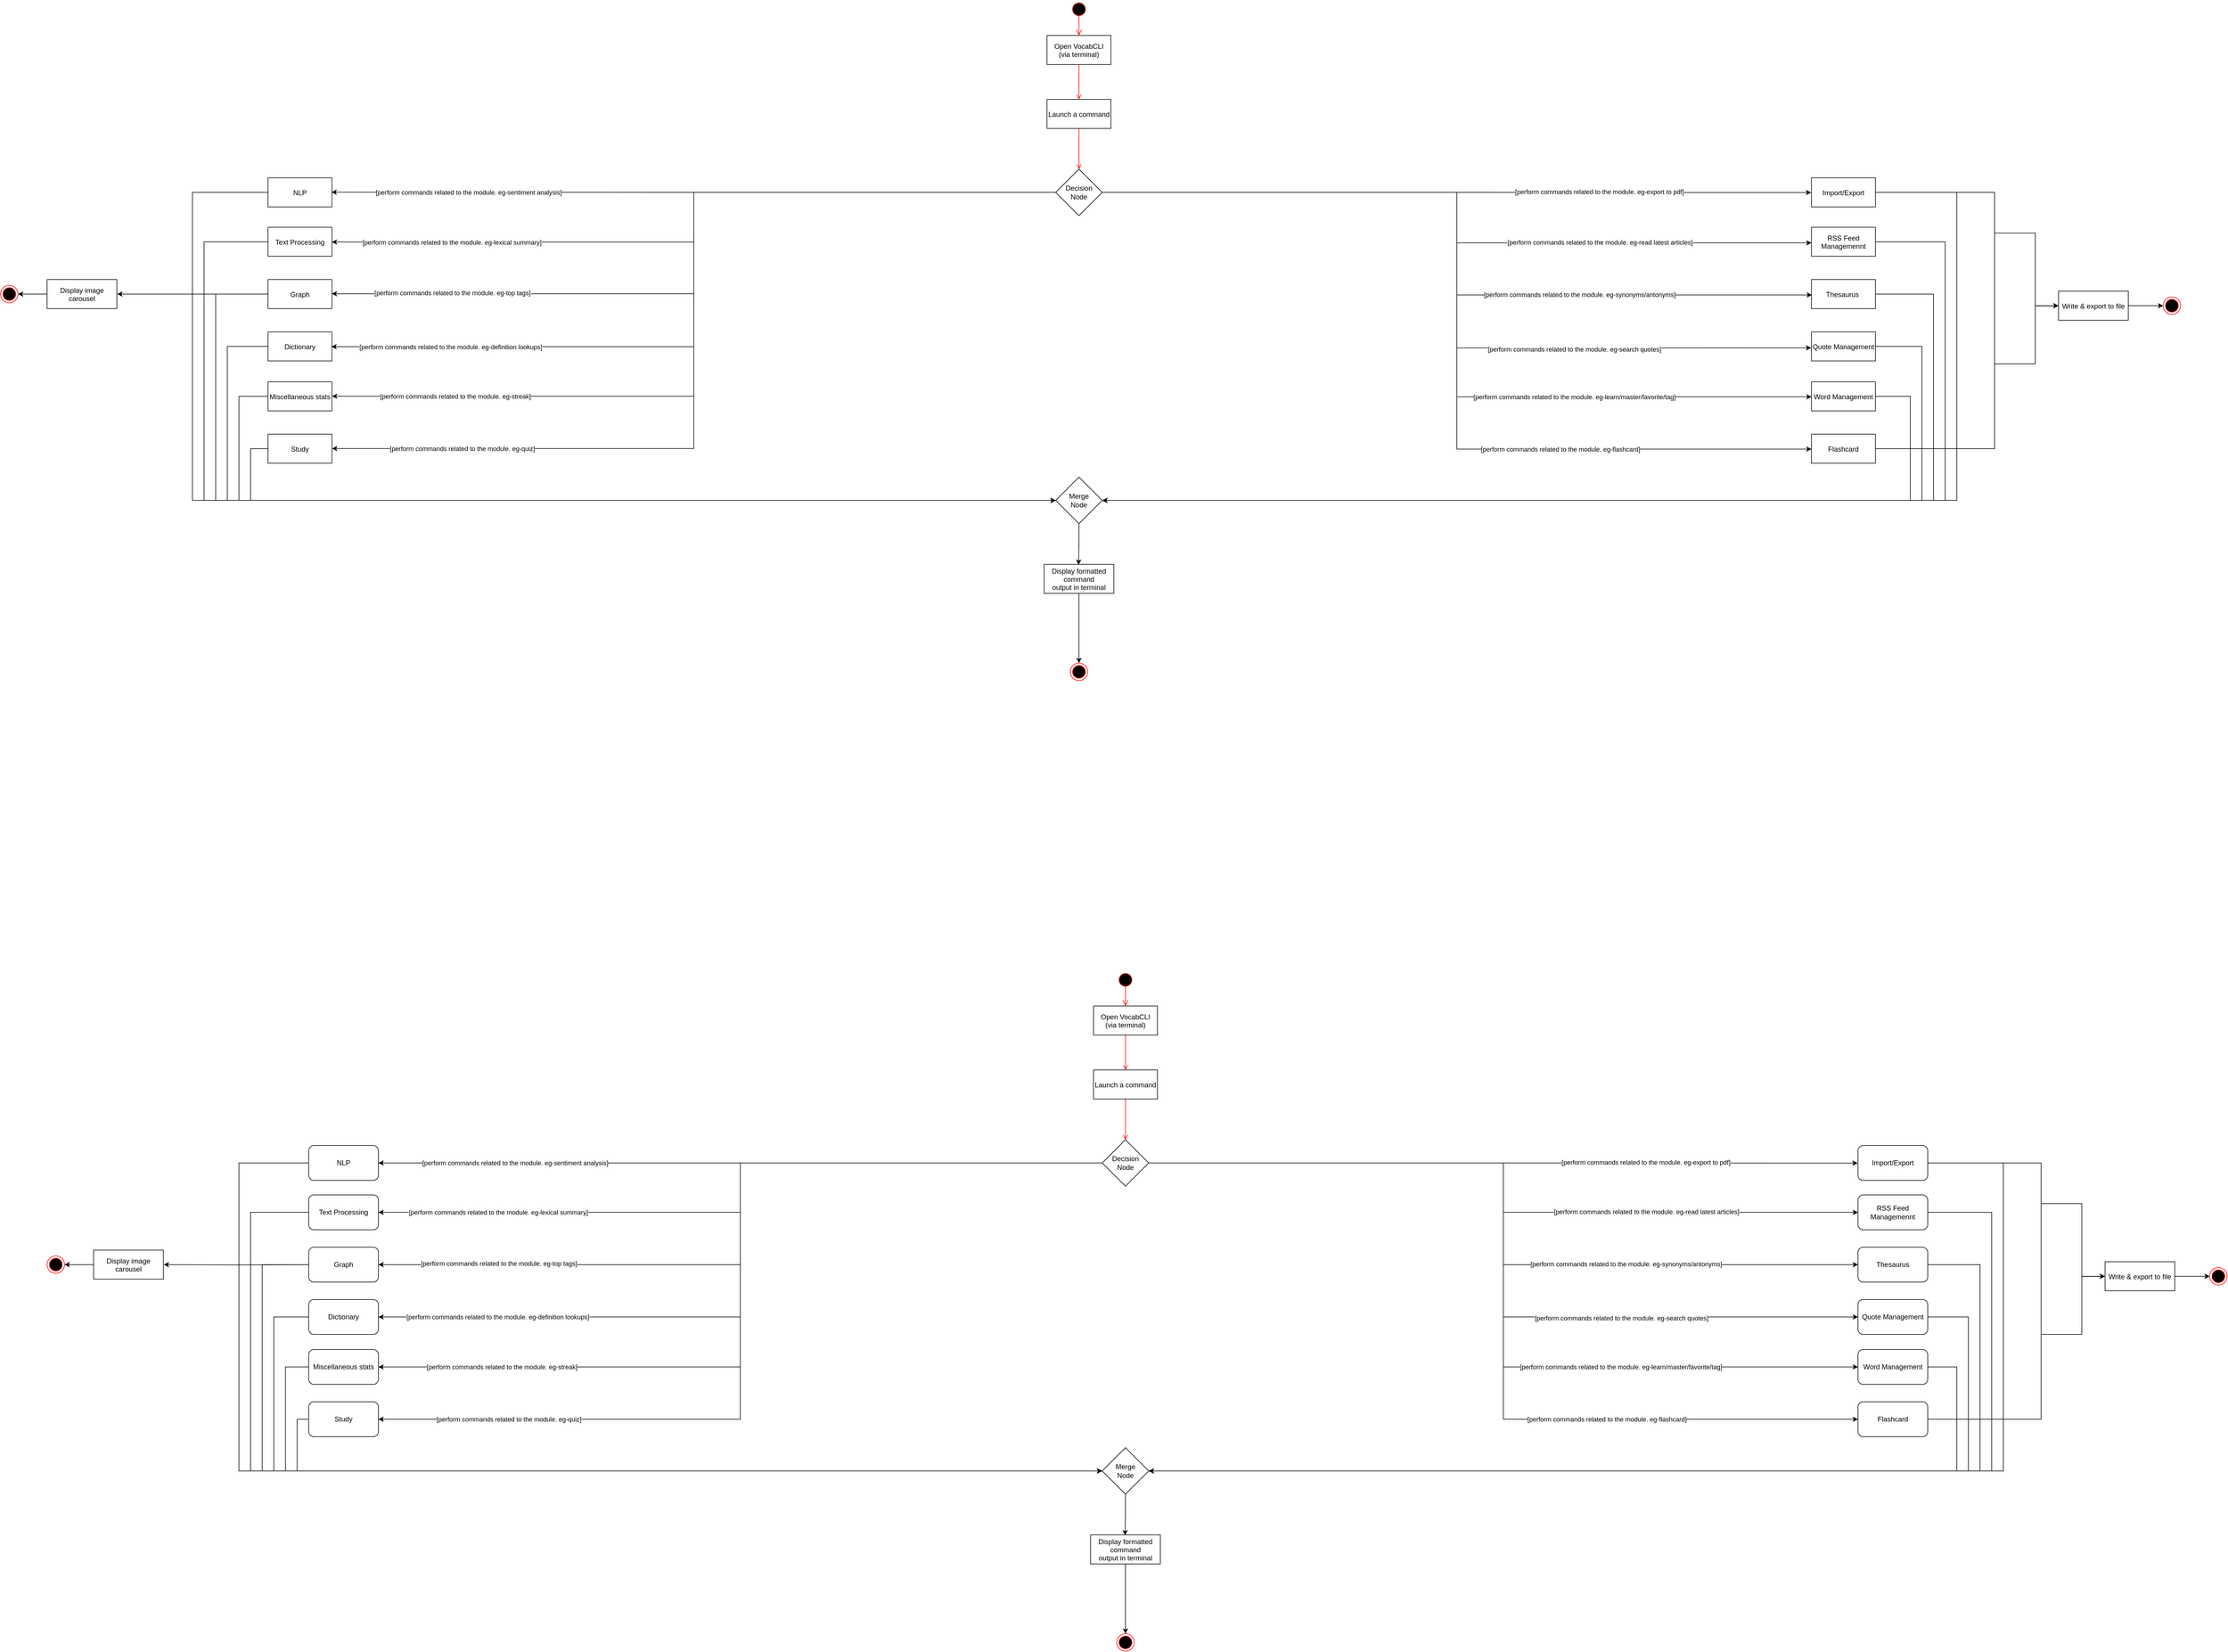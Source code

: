 <mxfile version="20.7.4" type="device"><diagram name="Page-1" id="e7e014a7-5840-1c2e-5031-d8a46d1fe8dd"><mxGraphModel dx="3860" dy="804" grid="1" gridSize="10" guides="1" tooltips="1" connect="1" arrows="1" fold="1" page="1" pageScale="1" pageWidth="1169" pageHeight="826" background="none" math="0" shadow="0"><root><mxCell id="0"/><mxCell id="1" parent="0"/><mxCell id="6" value="" style="edgeStyle=elbowEdgeStyle;elbow=horizontal;verticalAlign=bottom;endArrow=open;endSize=8;strokeColor=#FF0000;endFill=1;rounded=0" parent="1" target="7" edge="1"><mxGeometry x="490" y="160" as="geometry"><mxPoint x="505" y="230" as="targetPoint"/><mxPoint x="505" y="190" as="sourcePoint"/></mxGeometry></mxCell><mxCell id="9" value="" style="endArrow=open;strokeColor=#FF0000;endFill=1;rounded=0" parent="1" source="7" target="8" edge="1"><mxGeometry relative="1" as="geometry"/></mxCell><mxCell id="11" value="" style="endArrow=open;strokeColor=#FF0000;endFill=1;rounded=0;entryX=0.5;entryY=0;entryDx=0;entryDy=0;" parent="1" source="8" target="NMVr2woEJcwZ9VGLBk0J-44" edge="1"><mxGeometry relative="1" as="geometry"><mxPoint x="505" y="460" as="targetPoint"/></mxGeometry></mxCell><mxCell id="7" value="Open VocabCLI&#10;(via terminal)" style="" parent="1" vertex="1"><mxGeometry x="450" y="230" width="110" height="50" as="geometry"/></mxCell><mxCell id="8" value="Launch a command" style="" parent="1" vertex="1"><mxGeometry x="450" y="340" width="110" height="50" as="geometry"/></mxCell><mxCell id="5" value="" style="ellipse;shape=startState;fillColor=#000000;strokeColor=#ff0000;" parent="1" vertex="1"><mxGeometry x="490" y="170" width="30" height="30" as="geometry"/></mxCell><mxCell id="NMVr2woEJcwZ9VGLBk0J-41" value="" style="ellipse;html=1;shape=endState;fillColor=#000000;strokeColor=#ff0000;" parent="1" vertex="1"><mxGeometry x="490" y="1310" width="30" height="30" as="geometry"/></mxCell><mxCell id="NMVr2woEJcwZ9VGLBk0J-45" style="edgeStyle=orthogonalEdgeStyle;rounded=0;orthogonalLoop=1;jettySize=auto;html=1;exitX=1;exitY=0.5;exitDx=0;exitDy=0;entryX=-0.005;entryY=0.506;entryDx=0;entryDy=0;entryPerimeter=0;" parent="1" source="NMVr2woEJcwZ9VGLBk0J-44" target="NMVr2woEJcwZ9VGLBk0J-56" edge="1"><mxGeometry relative="1" as="geometry"><mxPoint x="670" y="500" as="targetPoint"/></mxGeometry></mxCell><mxCell id="NMVr2woEJcwZ9VGLBk0J-89" value="[perform commands related to the module. eg-export to pdf]" style="edgeLabel;html=1;align=center;verticalAlign=middle;resizable=0;points=[];" parent="NMVr2woEJcwZ9VGLBk0J-45" vertex="1" connectable="0"><mxGeometry x="0.402" y="2" relative="1" as="geometry"><mxPoint as="offset"/></mxGeometry></mxCell><mxCell id="NMVr2woEJcwZ9VGLBk0J-46" style="edgeStyle=orthogonalEdgeStyle;rounded=0;orthogonalLoop=1;jettySize=auto;html=1;entryX=0.994;entryY=0.493;entryDx=0;entryDy=0;entryPerimeter=0;" parent="1" source="NMVr2woEJcwZ9VGLBk0J-44" target="NMVr2woEJcwZ9VGLBk0J-47" edge="1"><mxGeometry relative="1" as="geometry"><mxPoint x="310" y="500" as="targetPoint"/></mxGeometry></mxCell><mxCell id="NMVr2woEJcwZ9VGLBk0J-82" value="[perform commands related to the module. eg-sentiment analysis]" style="edgeLabel;html=1;align=center;verticalAlign=middle;resizable=0;points=[];" parent="NMVr2woEJcwZ9VGLBk0J-46" vertex="1" connectable="0"><mxGeometry x="0.74" y="-3" relative="1" as="geometry"><mxPoint x="73" y="3" as="offset"/></mxGeometry></mxCell><mxCell id="NMVr2woEJcwZ9VGLBk0J-61" style="edgeStyle=orthogonalEdgeStyle;rounded=0;orthogonalLoop=1;jettySize=auto;html=1;exitX=0;exitY=0.5;exitDx=0;exitDy=0;entryX=0.998;entryY=0.51;entryDx=0;entryDy=0;entryPerimeter=0;exitPerimeter=0;" parent="1" source="NMVr2woEJcwZ9VGLBk0J-44" target="NMVr2woEJcwZ9VGLBk0J-54" edge="1"><mxGeometry relative="1" as="geometry"/></mxCell><mxCell id="NMVr2woEJcwZ9VGLBk0J-84" value="[perform commands related to the module. eg-lexical summary]" style="edgeLabel;html=1;align=center;verticalAlign=middle;resizable=0;points=[];" parent="NMVr2woEJcwZ9VGLBk0J-61" vertex="1" connectable="0"><mxGeometry x="0.69" relative="1" as="geometry"><mxPoint as="offset"/></mxGeometry></mxCell><mxCell id="NMVr2woEJcwZ9VGLBk0J-62" style="edgeStyle=orthogonalEdgeStyle;rounded=0;orthogonalLoop=1;jettySize=auto;html=1;exitX=0;exitY=0.5;exitDx=0;exitDy=0;entryX=0.998;entryY=0.489;entryDx=0;entryDy=0;entryPerimeter=0;" parent="1" source="NMVr2woEJcwZ9VGLBk0J-44" target="NMVr2woEJcwZ9VGLBk0J-48" edge="1"><mxGeometry relative="1" as="geometry"/></mxCell><mxCell id="NMVr2woEJcwZ9VGLBk0J-85" value="[perform commands related to the module. eg-top tags]" style="edgeLabel;html=1;align=center;verticalAlign=middle;resizable=0;points=[];" parent="NMVr2woEJcwZ9VGLBk0J-62" vertex="1" connectable="0"><mxGeometry x="0.709" y="-2" relative="1" as="geometry"><mxPoint as="offset"/></mxGeometry></mxCell><mxCell id="NMVr2woEJcwZ9VGLBk0J-63" style="edgeStyle=orthogonalEdgeStyle;rounded=0;orthogonalLoop=1;jettySize=auto;html=1;exitX=0;exitY=0.5;exitDx=0;exitDy=0;entryX=1.001;entryY=0.496;entryDx=0;entryDy=0;entryPerimeter=0;" parent="1" source="NMVr2woEJcwZ9VGLBk0J-44" target="NMVr2woEJcwZ9VGLBk0J-55" edge="1"><mxGeometry relative="1" as="geometry"/></mxCell><mxCell id="NMVr2woEJcwZ9VGLBk0J-88" value="[perform commands related to the module. eg-streak]" style="edgeLabel;html=1;align=center;verticalAlign=middle;resizable=0;points=[];" parent="NMVr2woEJcwZ9VGLBk0J-63" vertex="1" connectable="0"><mxGeometry x="0.735" relative="1" as="geometry"><mxPoint as="offset"/></mxGeometry></mxCell><mxCell id="NMVr2woEJcwZ9VGLBk0J-64" style="edgeStyle=orthogonalEdgeStyle;rounded=0;orthogonalLoop=1;jettySize=auto;html=1;exitX=0;exitY=0.5;exitDx=0;exitDy=0;entryX=0.992;entryY=0.51;entryDx=0;entryDy=0;entryPerimeter=0;" parent="1" source="NMVr2woEJcwZ9VGLBk0J-44" target="NMVr2woEJcwZ9VGLBk0J-49" edge="1"><mxGeometry relative="1" as="geometry"/></mxCell><mxCell id="NMVr2woEJcwZ9VGLBk0J-87" value="[perform commands related to the module. eg-definition lookups]" style="edgeLabel;html=1;align=center;verticalAlign=middle;resizable=0;points=[];" parent="NMVr2woEJcwZ9VGLBk0J-64" vertex="1" connectable="0"><mxGeometry x="0.729" relative="1" as="geometry"><mxPoint as="offset"/></mxGeometry></mxCell><mxCell id="NMVr2woEJcwZ9VGLBk0J-65" style="edgeStyle=orthogonalEdgeStyle;rounded=0;orthogonalLoop=1;jettySize=auto;html=1;exitX=1;exitY=0.5;exitDx=0;exitDy=0;entryX=0.001;entryY=0.537;entryDx=0;entryDy=0;entryPerimeter=0;" parent="1" source="NMVr2woEJcwZ9VGLBk0J-44" target="NMVr2woEJcwZ9VGLBk0J-53" edge="1"><mxGeometry relative="1" as="geometry"/></mxCell><mxCell id="NMVr2woEJcwZ9VGLBk0J-90" value="[perform commands related to the module. eg-read latest articles]" style="edgeLabel;html=1;align=center;verticalAlign=middle;resizable=0;points=[];" parent="NMVr2woEJcwZ9VGLBk0J-65" vertex="1" connectable="0"><mxGeometry x="0.378" y="1" relative="1" as="geometry"><mxPoint x="42" as="offset"/></mxGeometry></mxCell><mxCell id="NMVr2woEJcwZ9VGLBk0J-66" style="edgeStyle=orthogonalEdgeStyle;rounded=0;orthogonalLoop=1;jettySize=auto;html=1;exitX=1;exitY=0.5;exitDx=0;exitDy=0;entryX=0.007;entryY=0.53;entryDx=0;entryDy=0;entryPerimeter=0;" parent="1" source="NMVr2woEJcwZ9VGLBk0J-44" target="NMVr2woEJcwZ9VGLBk0J-51" edge="1"><mxGeometry relative="1" as="geometry"/></mxCell><mxCell id="NMVr2woEJcwZ9VGLBk0J-91" value="[perform commands related to the module. eg-synonyms/antonyms]" style="edgeLabel;html=1;align=center;verticalAlign=middle;resizable=0;points=[];" parent="NMVr2woEJcwZ9VGLBk0J-66" vertex="1" connectable="0"><mxGeometry x="0.427" y="1" relative="1" as="geometry"><mxPoint as="offset"/></mxGeometry></mxCell><mxCell id="NMVr2woEJcwZ9VGLBk0J-44" value="Decision&lt;br&gt;Node" style="rhombus;whiteSpace=wrap;html=1;" parent="1" vertex="1"><mxGeometry x="465" y="460" width="80" height="80" as="geometry"/></mxCell><mxCell id="NMVr2woEJcwZ9VGLBk0J-71" style="edgeStyle=orthogonalEdgeStyle;rounded=0;orthogonalLoop=1;jettySize=auto;html=1;entryX=0;entryY=0.5;entryDx=0;entryDy=0;" parent="1" source="NMVr2woEJcwZ9VGLBk0J-47" target="NMVr2woEJcwZ9VGLBk0J-69" edge="1"><mxGeometry relative="1" as="geometry"><mxPoint x="-435.0" y="1130" as="targetPoint"/><Array as="points"><mxPoint x="-1020" y="500"/><mxPoint x="-1020" y="1030"/></Array></mxGeometry></mxCell><mxCell id="NMVr2woEJcwZ9VGLBk0J-47" value="NLP" style="" parent="1" vertex="1"><mxGeometry x="-890" y="475" width="110" height="50" as="geometry"/></mxCell><mxCell id="NMVr2woEJcwZ9VGLBk0J-73" style="edgeStyle=orthogonalEdgeStyle;rounded=0;orthogonalLoop=1;jettySize=auto;html=1;entryX=0;entryY=0.5;entryDx=0;entryDy=0;" parent="1" source="NMVr2woEJcwZ9VGLBk0J-48" target="NMVr2woEJcwZ9VGLBk0J-69" edge="1"><mxGeometry relative="1" as="geometry"><mxPoint x="-435.0" y="1130" as="targetPoint"/><Array as="points"><mxPoint x="-980" y="675"/><mxPoint x="-980" y="1030"/></Array></mxGeometry></mxCell><mxCell id="NMVr2woEJcwZ9VGLBk0J-107" style="edgeStyle=orthogonalEdgeStyle;rounded=0;orthogonalLoop=1;jettySize=auto;html=1;entryX=1.006;entryY=0.5;entryDx=0;entryDy=0;entryPerimeter=0;" parent="1" source="NMVr2woEJcwZ9VGLBk0J-48" target="NMVr2woEJcwZ9VGLBk0J-102" edge="1"><mxGeometry relative="1" as="geometry"/></mxCell><mxCell id="NMVr2woEJcwZ9VGLBk0J-48" value="Graph" style="" parent="1" vertex="1"><mxGeometry x="-890" y="650" width="110" height="50" as="geometry"/></mxCell><mxCell id="NMVr2woEJcwZ9VGLBk0J-74" style="edgeStyle=orthogonalEdgeStyle;rounded=0;orthogonalLoop=1;jettySize=auto;html=1;entryX=0;entryY=0.5;entryDx=0;entryDy=0;" parent="1" source="NMVr2woEJcwZ9VGLBk0J-49" target="NMVr2woEJcwZ9VGLBk0J-69" edge="1"><mxGeometry relative="1" as="geometry"><mxPoint x="-150" y="1160" as="targetPoint"/><Array as="points"><mxPoint x="-960" y="765"/><mxPoint x="-960" y="1030"/></Array></mxGeometry></mxCell><mxCell id="NMVr2woEJcwZ9VGLBk0J-49" value="Dictionary" style="" parent="1" vertex="1"><mxGeometry x="-890" y="740" width="110" height="50" as="geometry"/></mxCell><mxCell id="NMVr2woEJcwZ9VGLBk0J-80" style="edgeStyle=orthogonalEdgeStyle;rounded=0;orthogonalLoop=1;jettySize=auto;html=1;entryX=1;entryY=0.5;entryDx=0;entryDy=0;" parent="1" source="NMVr2woEJcwZ9VGLBk0J-50" target="NMVr2woEJcwZ9VGLBk0J-69" edge="1"><mxGeometry relative="1" as="geometry"><mxPoint x="1400" y="1120" as="targetPoint"/><Array as="points"><mxPoint x="1935" y="851"/><mxPoint x="1935" y="1030"/></Array></mxGeometry></mxCell><mxCell id="NMVr2woEJcwZ9VGLBk0J-50" value="Word Management" style="" parent="1" vertex="1"><mxGeometry x="1765" y="826" width="110" height="50" as="geometry"/></mxCell><mxCell id="NMVr2woEJcwZ9VGLBk0J-78" style="edgeStyle=orthogonalEdgeStyle;rounded=0;orthogonalLoop=1;jettySize=auto;html=1;entryX=1;entryY=0.5;entryDx=0;entryDy=0;" parent="1" source="NMVr2woEJcwZ9VGLBk0J-51" target="NMVr2woEJcwZ9VGLBk0J-69" edge="1"><mxGeometry relative="1" as="geometry"><mxPoint x="1380" y="1130" as="targetPoint"/><Array as="points"><mxPoint x="1975" y="675"/><mxPoint x="1975" y="1030"/></Array></mxGeometry></mxCell><mxCell id="NMVr2woEJcwZ9VGLBk0J-51" value="Thesaurus " style="" parent="1" vertex="1"><mxGeometry x="1765" y="650" width="110" height="50" as="geometry"/></mxCell><mxCell id="NMVr2woEJcwZ9VGLBk0J-79" style="edgeStyle=orthogonalEdgeStyle;rounded=0;orthogonalLoop=1;jettySize=auto;html=1;entryX=1;entryY=0.5;entryDx=0;entryDy=0;" parent="1" source="NMVr2woEJcwZ9VGLBk0J-52" target="NMVr2woEJcwZ9VGLBk0J-69" edge="1"><mxGeometry relative="1" as="geometry"><mxPoint x="1380" y="1130" as="targetPoint"/><Array as="points"><mxPoint x="1955" y="765"/><mxPoint x="1955" y="1030"/></Array></mxGeometry></mxCell><mxCell id="NMVr2woEJcwZ9VGLBk0J-52" value="Quote Management" style="" parent="1" vertex="1"><mxGeometry x="1765" y="740" width="110" height="50" as="geometry"/></mxCell><mxCell id="NMVr2woEJcwZ9VGLBk0J-77" style="edgeStyle=orthogonalEdgeStyle;rounded=0;orthogonalLoop=1;jettySize=auto;html=1;entryX=1;entryY=0.5;entryDx=0;entryDy=0;" parent="1" source="NMVr2woEJcwZ9VGLBk0J-53" target="NMVr2woEJcwZ9VGLBk0J-69" edge="1"><mxGeometry relative="1" as="geometry"><mxPoint x="1380" y="1130" as="targetPoint"/><Array as="points"><mxPoint x="1995" y="585"/><mxPoint x="1995" y="1030"/></Array></mxGeometry></mxCell><mxCell id="NMVr2woEJcwZ9VGLBk0J-53" value="RSS Feed &#10;Managemennt" style="" parent="1" vertex="1"><mxGeometry x="1765" y="560" width="110" height="50" as="geometry"/></mxCell><mxCell id="NMVr2woEJcwZ9VGLBk0J-72" style="edgeStyle=orthogonalEdgeStyle;rounded=0;orthogonalLoop=1;jettySize=auto;html=1;entryX=0;entryY=0.5;entryDx=0;entryDy=0;" parent="1" source="NMVr2woEJcwZ9VGLBk0J-54" target="NMVr2woEJcwZ9VGLBk0J-69" edge="1"><mxGeometry relative="1" as="geometry"><mxPoint x="251.6" y="1110" as="targetPoint"/><Array as="points"><mxPoint x="-1000" y="585"/><mxPoint x="-1000" y="1030"/></Array></mxGeometry></mxCell><mxCell id="NMVr2woEJcwZ9VGLBk0J-54" value="Text Processing" style="" parent="1" vertex="1"><mxGeometry x="-890" y="560" width="110" height="50" as="geometry"/></mxCell><mxCell id="NMVr2woEJcwZ9VGLBk0J-75" style="edgeStyle=orthogonalEdgeStyle;rounded=0;orthogonalLoop=1;jettySize=auto;html=1;entryX=0;entryY=0.5;entryDx=0;entryDy=0;" parent="1" source="NMVr2woEJcwZ9VGLBk0J-55" target="NMVr2woEJcwZ9VGLBk0J-69" edge="1"><mxGeometry relative="1" as="geometry"><mxPoint x="-435.0" y="1130" as="targetPoint"/><Array as="points"><mxPoint x="-940" y="851"/><mxPoint x="-940" y="1030"/></Array></mxGeometry></mxCell><mxCell id="NMVr2woEJcwZ9VGLBk0J-55" value="Miscellaneous stats" style="" parent="1" vertex="1"><mxGeometry x="-890" y="826" width="110" height="50" as="geometry"/></mxCell><mxCell id="NMVr2woEJcwZ9VGLBk0J-76" style="edgeStyle=orthogonalEdgeStyle;rounded=0;orthogonalLoop=1;jettySize=auto;html=1;entryX=1;entryY=0.5;entryDx=0;entryDy=0;" parent="1" source="NMVr2woEJcwZ9VGLBk0J-56" target="NMVr2woEJcwZ9VGLBk0J-69" edge="1"><mxGeometry relative="1" as="geometry"><mxPoint x="530" y="1140" as="targetPoint"/><Array as="points"><mxPoint x="2015" y="500"/><mxPoint x="2015" y="1030"/></Array></mxGeometry></mxCell><mxCell id="NMVr2woEJcwZ9VGLBk0J-111" style="edgeStyle=orthogonalEdgeStyle;rounded=0;orthogonalLoop=1;jettySize=auto;html=1;entryX=-0.001;entryY=0.504;entryDx=0;entryDy=0;entryPerimeter=0;" parent="1" source="NMVr2woEJcwZ9VGLBk0J-56" target="NMVr2woEJcwZ9VGLBk0J-101" edge="1"><mxGeometry relative="1" as="geometry"><mxPoint x="2140" y="800" as="targetPoint"/><Array as="points"><mxPoint x="2080" y="500"/><mxPoint x="2080" y="795"/><mxPoint x="2150" y="795"/><mxPoint x="2150" y="695"/></Array></mxGeometry></mxCell><mxCell id="NMVr2woEJcwZ9VGLBk0J-56" value="Import/Export" style="" parent="1" vertex="1"><mxGeometry x="1765" y="475" width="110" height="50" as="geometry"/></mxCell><mxCell id="NMVr2woEJcwZ9VGLBk0J-67" style="edgeStyle=orthogonalEdgeStyle;rounded=0;orthogonalLoop=1;jettySize=auto;html=1;exitX=1;exitY=0.5;exitDx=0;exitDy=0;entryX=-0.005;entryY=0.551;entryDx=0;entryDy=0;entryPerimeter=0;" parent="1" source="NMVr2woEJcwZ9VGLBk0J-44" target="NMVr2woEJcwZ9VGLBk0J-52" edge="1"><mxGeometry relative="1" as="geometry"><mxPoint x="555.0" y="510" as="sourcePoint"/><mxPoint x="920.77" y="686.5" as="targetPoint"/></mxGeometry></mxCell><mxCell id="NMVr2woEJcwZ9VGLBk0J-92" value="[perform commands related to the module. eg-search quotes]" style="edgeLabel;html=1;align=center;verticalAlign=middle;resizable=0;points=[];" parent="NMVr2woEJcwZ9VGLBk0J-67" vertex="1" connectable="0"><mxGeometry x="0.451" y="-2" relative="1" as="geometry"><mxPoint as="offset"/></mxGeometry></mxCell><mxCell id="NMVr2woEJcwZ9VGLBk0J-68" style="edgeStyle=orthogonalEdgeStyle;rounded=0;orthogonalLoop=1;jettySize=auto;html=1;exitX=1;exitY=0.5;exitDx=0;exitDy=0;entryX=0.001;entryY=0.514;entryDx=0;entryDy=0;entryPerimeter=0;" parent="1" source="NMVr2woEJcwZ9VGLBk0J-44" target="NMVr2woEJcwZ9VGLBk0J-50" edge="1"><mxGeometry relative="1" as="geometry"><mxPoint x="565.0" y="520" as="sourcePoint"/><mxPoint x="930.77" y="696.5" as="targetPoint"/></mxGeometry></mxCell><mxCell id="NMVr2woEJcwZ9VGLBk0J-93" value="[perform commands related to the module. eg-learn/master/favorite/tag]" style="edgeLabel;html=1;align=center;verticalAlign=middle;resizable=0;points=[];" parent="NMVr2woEJcwZ9VGLBk0J-68" vertex="1" connectable="0"><mxGeometry x="0.48" relative="1" as="geometry"><mxPoint as="offset"/></mxGeometry></mxCell><mxCell id="NMVr2woEJcwZ9VGLBk0J-100" style="edgeStyle=orthogonalEdgeStyle;rounded=0;orthogonalLoop=1;jettySize=auto;html=1;exitX=0.5;exitY=1;exitDx=0;exitDy=0;entryX=0.494;entryY=0.016;entryDx=0;entryDy=0;entryPerimeter=0;" parent="1" source="NMVr2woEJcwZ9VGLBk0J-69" target="NMVr2woEJcwZ9VGLBk0J-95" edge="1"><mxGeometry relative="1" as="geometry"/></mxCell><mxCell id="NMVr2woEJcwZ9VGLBk0J-69" value="Merge&lt;br&gt;Node" style="rhombus;whiteSpace=wrap;html=1;" parent="1" vertex="1"><mxGeometry x="465" y="990" width="80" height="80" as="geometry"/></mxCell><mxCell id="NMVr2woEJcwZ9VGLBk0J-114" style="edgeStyle=orthogonalEdgeStyle;rounded=0;orthogonalLoop=1;jettySize=auto;html=1;entryX=0.5;entryY=0;entryDx=0;entryDy=0;" parent="1" source="NMVr2woEJcwZ9VGLBk0J-95" target="NMVr2woEJcwZ9VGLBk0J-41" edge="1"><mxGeometry relative="1" as="geometry"/></mxCell><mxCell id="NMVr2woEJcwZ9VGLBk0J-95" value="Display formatted &#10;command &#10;output in terminal" style="" parent="1" vertex="1"><mxGeometry x="445" y="1140" width="120" height="50" as="geometry"/></mxCell><mxCell id="NMVr2woEJcwZ9VGLBk0J-96" style="edgeStyle=orthogonalEdgeStyle;rounded=0;orthogonalLoop=1;jettySize=auto;html=1;exitX=0;exitY=0.5;exitDx=0;exitDy=0;entryX=1.001;entryY=0.496;entryDx=0;entryDy=0;entryPerimeter=0;" parent="1" source="NMVr2woEJcwZ9VGLBk0J-44" target="NMVr2woEJcwZ9VGLBk0J-98" edge="1"><mxGeometry relative="1" as="geometry"><mxPoint x="465" y="590" as="sourcePoint"/></mxGeometry></mxCell><mxCell id="NMVr2woEJcwZ9VGLBk0J-97" value="[perform commands related to the module. eg-quiz]" style="edgeLabel;html=1;align=center;verticalAlign=middle;resizable=0;points=[];" parent="NMVr2woEJcwZ9VGLBk0J-96" vertex="1" connectable="0"><mxGeometry x="0.735" relative="1" as="geometry"><mxPoint as="offset"/></mxGeometry></mxCell><mxCell id="NMVr2woEJcwZ9VGLBk0J-99" style="edgeStyle=orthogonalEdgeStyle;rounded=0;orthogonalLoop=1;jettySize=auto;html=1;entryX=0;entryY=0.5;entryDx=0;entryDy=0;" parent="1" source="NMVr2woEJcwZ9VGLBk0J-98" target="NMVr2woEJcwZ9VGLBk0J-69" edge="1"><mxGeometry relative="1" as="geometry"><Array as="points"><mxPoint x="-920" y="941"/><mxPoint x="-920" y="1030"/></Array></mxGeometry></mxCell><mxCell id="NMVr2woEJcwZ9VGLBk0J-98" value="Study" style="" parent="1" vertex="1"><mxGeometry x="-890" y="916" width="110" height="50" as="geometry"/></mxCell><mxCell id="NMVr2woEJcwZ9VGLBk0J-113" style="edgeStyle=orthogonalEdgeStyle;rounded=0;orthogonalLoop=1;jettySize=auto;html=1;entryX=0;entryY=0.5;entryDx=0;entryDy=0;" parent="1" source="NMVr2woEJcwZ9VGLBk0J-101" target="NMVr2woEJcwZ9VGLBk0J-112" edge="1"><mxGeometry relative="1" as="geometry"/></mxCell><mxCell id="NMVr2woEJcwZ9VGLBk0J-101" value="Write &amp; export to file" style="" parent="1" vertex="1"><mxGeometry x="2190" y="670" width="120" height="50" as="geometry"/></mxCell><mxCell id="NMVr2woEJcwZ9VGLBk0J-109" style="edgeStyle=orthogonalEdgeStyle;rounded=0;orthogonalLoop=1;jettySize=auto;html=1;entryX=1;entryY=0.5;entryDx=0;entryDy=0;" parent="1" source="NMVr2woEJcwZ9VGLBk0J-102" target="NMVr2woEJcwZ9VGLBk0J-108" edge="1"><mxGeometry relative="1" as="geometry"/></mxCell><mxCell id="NMVr2woEJcwZ9VGLBk0J-102" value="Display image &#10;carousel" style="" parent="1" vertex="1"><mxGeometry x="-1270" y="650" width="120" height="50" as="geometry"/></mxCell><mxCell id="NMVr2woEJcwZ9VGLBk0J-110" style="edgeStyle=orthogonalEdgeStyle;rounded=0;orthogonalLoop=1;jettySize=auto;html=1;" parent="1" source="NMVr2woEJcwZ9VGLBk0J-103" edge="1"><mxGeometry relative="1" as="geometry"><mxPoint x="2190" y="695" as="targetPoint"/><Array as="points"><mxPoint x="2080" y="941"/><mxPoint x="2080" y="570"/><mxPoint x="2150" y="570"/><mxPoint x="2150" y="695"/></Array></mxGeometry></mxCell><mxCell id="NMVr2woEJcwZ9VGLBk0J-103" value="Flashcard" style="" parent="1" vertex="1"><mxGeometry x="1765" y="916" width="110" height="50" as="geometry"/></mxCell><mxCell id="NMVr2woEJcwZ9VGLBk0J-104" style="edgeStyle=orthogonalEdgeStyle;rounded=0;orthogonalLoop=1;jettySize=auto;html=1;exitX=1;exitY=0.5;exitDx=0;exitDy=0;entryX=0.001;entryY=0.514;entryDx=0;entryDy=0;entryPerimeter=0;" parent="1" source="NMVr2woEJcwZ9VGLBk0J-44" target="NMVr2woEJcwZ9VGLBk0J-103" edge="1"><mxGeometry relative="1" as="geometry"><mxPoint x="545.0" y="590.0" as="sourcePoint"/><mxPoint x="930.77" y="786.5" as="targetPoint"/></mxGeometry></mxCell><mxCell id="NMVr2woEJcwZ9VGLBk0J-105" value="[perform commands related to the module. eg-flashcard]" style="edgeLabel;html=1;align=center;verticalAlign=middle;resizable=0;points=[];" parent="NMVr2woEJcwZ9VGLBk0J-104" vertex="1" connectable="0"><mxGeometry x="0.48" relative="1" as="geometry"><mxPoint as="offset"/></mxGeometry></mxCell><mxCell id="NMVr2woEJcwZ9VGLBk0J-108" value="" style="ellipse;html=1;shape=endState;fillColor=#000000;strokeColor=#ff0000;" parent="1" vertex="1"><mxGeometry x="-1350" y="660" width="30" height="30" as="geometry"/></mxCell><mxCell id="NMVr2woEJcwZ9VGLBk0J-112" value="" style="ellipse;html=1;shape=endState;fillColor=#000000;strokeColor=#ff0000;" parent="1" vertex="1"><mxGeometry x="2370" y="680" width="30" height="30" as="geometry"/></mxCell><mxCell id="5m7Aw1dMjYK8tkYz4tHs-11" value="" style="edgeStyle=elbowEdgeStyle;elbow=horizontal;verticalAlign=bottom;endArrow=open;endSize=8;strokeColor=#FF0000;endFill=1;rounded=0" edge="1" parent="1" target="5m7Aw1dMjYK8tkYz4tHs-14"><mxGeometry x="570" y="1830" as="geometry"><mxPoint x="585" y="1900" as="targetPoint"/><mxPoint x="585" y="1860" as="sourcePoint"/></mxGeometry></mxCell><mxCell id="5m7Aw1dMjYK8tkYz4tHs-12" value="" style="endArrow=open;strokeColor=#FF0000;endFill=1;rounded=0" edge="1" parent="1" source="5m7Aw1dMjYK8tkYz4tHs-14" target="5m7Aw1dMjYK8tkYz4tHs-15"><mxGeometry relative="1" as="geometry"/></mxCell><mxCell id="5m7Aw1dMjYK8tkYz4tHs-13" value="" style="endArrow=open;strokeColor=#FF0000;endFill=1;rounded=0;entryX=0.5;entryY=0;entryDx=0;entryDy=0;" edge="1" parent="1" source="5m7Aw1dMjYK8tkYz4tHs-15" target="5m7Aw1dMjYK8tkYz4tHs-34"><mxGeometry relative="1" as="geometry"><mxPoint x="585" y="2130" as="targetPoint"/></mxGeometry></mxCell><mxCell id="5m7Aw1dMjYK8tkYz4tHs-14" value="Open VocabCLI&#10;(via terminal)" style="" vertex="1" parent="1"><mxGeometry x="530" y="1900" width="110" height="50" as="geometry"/></mxCell><mxCell id="5m7Aw1dMjYK8tkYz4tHs-15" value="Launch a command" style="" vertex="1" parent="1"><mxGeometry x="530" y="2010" width="110" height="50" as="geometry"/></mxCell><mxCell id="5m7Aw1dMjYK8tkYz4tHs-16" value="" style="ellipse;shape=startState;fillColor=#000000;strokeColor=#ff0000;" vertex="1" parent="1"><mxGeometry x="570" y="1840" width="30" height="30" as="geometry"/></mxCell><mxCell id="5m7Aw1dMjYK8tkYz4tHs-17" value="" style="ellipse;html=1;shape=endState;fillColor=#000000;strokeColor=#ff0000;" vertex="1" parent="1"><mxGeometry x="570" y="2980" width="30" height="30" as="geometry"/></mxCell><mxCell id="5m7Aw1dMjYK8tkYz4tHs-18" style="edgeStyle=orthogonalEdgeStyle;rounded=0;orthogonalLoop=1;jettySize=auto;html=1;exitX=1;exitY=0.5;exitDx=0;exitDy=0;entryX=-0.005;entryY=0.506;entryDx=0;entryDy=0;entryPerimeter=0;" edge="1" parent="1" source="5m7Aw1dMjYK8tkYz4tHs-34"><mxGeometry relative="1" as="geometry"><mxPoint x="1844.45" y="2170.3" as="targetPoint"/></mxGeometry></mxCell><mxCell id="5m7Aw1dMjYK8tkYz4tHs-19" value="[perform commands related to the module. eg-export to pdf]" style="edgeLabel;html=1;align=center;verticalAlign=middle;resizable=0;points=[];" vertex="1" connectable="0" parent="5m7Aw1dMjYK8tkYz4tHs-18"><mxGeometry x="0.402" y="2" relative="1" as="geometry"><mxPoint as="offset"/></mxGeometry></mxCell><mxCell id="5m7Aw1dMjYK8tkYz4tHs-20" style="edgeStyle=orthogonalEdgeStyle;rounded=0;orthogonalLoop=1;jettySize=auto;html=1;entryX=1;entryY=0.5;entryDx=0;entryDy=0;" edge="1" parent="1" source="5m7Aw1dMjYK8tkYz4tHs-34" target="5m7Aw1dMjYK8tkYz4tHs-85"><mxGeometry relative="1" as="geometry"><mxPoint x="-700.66" y="2169.65" as="targetPoint"/></mxGeometry></mxCell><mxCell id="5m7Aw1dMjYK8tkYz4tHs-21" value="[perform commands related to the module. eg-sentiment analysis]" style="edgeLabel;html=1;align=center;verticalAlign=middle;resizable=0;points=[];" vertex="1" connectable="0" parent="5m7Aw1dMjYK8tkYz4tHs-20"><mxGeometry x="0.74" y="-3" relative="1" as="geometry"><mxPoint x="73" y="3" as="offset"/></mxGeometry></mxCell><mxCell id="5m7Aw1dMjYK8tkYz4tHs-22" style="edgeStyle=orthogonalEdgeStyle;rounded=0;orthogonalLoop=1;jettySize=auto;html=1;exitX=0;exitY=0.5;exitDx=0;exitDy=0;entryX=1;entryY=0.5;entryDx=0;entryDy=0;exitPerimeter=0;" edge="1" parent="1" source="5m7Aw1dMjYK8tkYz4tHs-34" target="5m7Aw1dMjYK8tkYz4tHs-86"><mxGeometry relative="1" as="geometry"/></mxCell><mxCell id="5m7Aw1dMjYK8tkYz4tHs-23" value="[perform commands related to the module. eg-lexical summary]" style="edgeLabel;html=1;align=center;verticalAlign=middle;resizable=0;points=[];" vertex="1" connectable="0" parent="5m7Aw1dMjYK8tkYz4tHs-22"><mxGeometry x="0.69" relative="1" as="geometry"><mxPoint as="offset"/></mxGeometry></mxCell><mxCell id="5m7Aw1dMjYK8tkYz4tHs-24" style="edgeStyle=orthogonalEdgeStyle;rounded=0;orthogonalLoop=1;jettySize=auto;html=1;exitX=0;exitY=0.5;exitDx=0;exitDy=0;entryX=1;entryY=0.5;entryDx=0;entryDy=0;" edge="1" parent="1" source="5m7Aw1dMjYK8tkYz4tHs-34" target="5m7Aw1dMjYK8tkYz4tHs-87"><mxGeometry relative="1" as="geometry"/></mxCell><mxCell id="5m7Aw1dMjYK8tkYz4tHs-25" value="[perform commands related to the module. eg-top tags]" style="edgeLabel;html=1;align=center;verticalAlign=middle;resizable=0;points=[];" vertex="1" connectable="0" parent="5m7Aw1dMjYK8tkYz4tHs-24"><mxGeometry x="0.709" y="-2" relative="1" as="geometry"><mxPoint as="offset"/></mxGeometry></mxCell><mxCell id="5m7Aw1dMjYK8tkYz4tHs-26" style="edgeStyle=orthogonalEdgeStyle;rounded=0;orthogonalLoop=1;jettySize=auto;html=1;exitX=0;exitY=0.5;exitDx=0;exitDy=0;entryX=1;entryY=0.5;entryDx=0;entryDy=0;" edge="1" parent="1" source="5m7Aw1dMjYK8tkYz4tHs-34" target="5m7Aw1dMjYK8tkYz4tHs-89"><mxGeometry relative="1" as="geometry"/></mxCell><mxCell id="5m7Aw1dMjYK8tkYz4tHs-27" value="[perform commands related to the module. eg-streak]" style="edgeLabel;html=1;align=center;verticalAlign=middle;resizable=0;points=[];" vertex="1" connectable="0" parent="5m7Aw1dMjYK8tkYz4tHs-26"><mxGeometry x="0.735" relative="1" as="geometry"><mxPoint as="offset"/></mxGeometry></mxCell><mxCell id="5m7Aw1dMjYK8tkYz4tHs-28" style="edgeStyle=orthogonalEdgeStyle;rounded=0;orthogonalLoop=1;jettySize=auto;html=1;exitX=0;exitY=0.5;exitDx=0;exitDy=0;entryX=1;entryY=0.5;entryDx=0;entryDy=0;" edge="1" parent="1" source="5m7Aw1dMjYK8tkYz4tHs-34" target="5m7Aw1dMjYK8tkYz4tHs-88"><mxGeometry relative="1" as="geometry"/></mxCell><mxCell id="5m7Aw1dMjYK8tkYz4tHs-29" value="[perform commands related to the module. eg-definition lookups]" style="edgeLabel;html=1;align=center;verticalAlign=middle;resizable=0;points=[];" vertex="1" connectable="0" parent="5m7Aw1dMjYK8tkYz4tHs-28"><mxGeometry x="0.729" relative="1" as="geometry"><mxPoint as="offset"/></mxGeometry></mxCell><mxCell id="5m7Aw1dMjYK8tkYz4tHs-30" style="edgeStyle=orthogonalEdgeStyle;rounded=0;orthogonalLoop=1;jettySize=auto;html=1;exitX=1;exitY=0.5;exitDx=0;exitDy=0;entryX=0;entryY=0.5;entryDx=0;entryDy=0;" edge="1" parent="1" source="5m7Aw1dMjYK8tkYz4tHs-34" target="5m7Aw1dMjYK8tkYz4tHs-80"><mxGeometry relative="1" as="geometry"/></mxCell><mxCell id="5m7Aw1dMjYK8tkYz4tHs-31" value="[perform commands related to the module. eg-read latest articles]" style="edgeLabel;html=1;align=center;verticalAlign=middle;resizable=0;points=[];" vertex="1" connectable="0" parent="5m7Aw1dMjYK8tkYz4tHs-30"><mxGeometry x="0.378" y="1" relative="1" as="geometry"><mxPoint x="42" as="offset"/></mxGeometry></mxCell><mxCell id="5m7Aw1dMjYK8tkYz4tHs-32" style="edgeStyle=orthogonalEdgeStyle;rounded=0;orthogonalLoop=1;jettySize=auto;html=1;exitX=1;exitY=0.5;exitDx=0;exitDy=0;entryX=0;entryY=0.5;entryDx=0;entryDy=0;" edge="1" parent="1" source="5m7Aw1dMjYK8tkYz4tHs-34" target="5m7Aw1dMjYK8tkYz4tHs-81"><mxGeometry relative="1" as="geometry"/></mxCell><mxCell id="5m7Aw1dMjYK8tkYz4tHs-33" value="[perform commands related to the module. eg-synonyms/antonyms]" style="edgeLabel;html=1;align=center;verticalAlign=middle;resizable=0;points=[];" vertex="1" connectable="0" parent="5m7Aw1dMjYK8tkYz4tHs-32"><mxGeometry x="0.427" y="1" relative="1" as="geometry"><mxPoint as="offset"/></mxGeometry></mxCell><mxCell id="5m7Aw1dMjYK8tkYz4tHs-34" value="Decision&lt;br&gt;Node" style="rhombus;whiteSpace=wrap;html=1;" vertex="1" parent="1"><mxGeometry x="545" y="2130" width="80" height="80" as="geometry"/></mxCell><mxCell id="5m7Aw1dMjYK8tkYz4tHs-35" style="edgeStyle=orthogonalEdgeStyle;rounded=0;orthogonalLoop=1;jettySize=auto;html=1;entryX=0;entryY=0.5;entryDx=0;entryDy=0;" edge="1" parent="1" target="5m7Aw1dMjYK8tkYz4tHs-62"><mxGeometry relative="1" as="geometry"><mxPoint x="-355.0" y="2800" as="targetPoint"/><Array as="points"><mxPoint x="-940" y="2170"/><mxPoint x="-940" y="2700"/></Array><mxPoint x="-810" y="2170.0" as="sourcePoint"/></mxGeometry></mxCell><mxCell id="5m7Aw1dMjYK8tkYz4tHs-37" style="edgeStyle=orthogonalEdgeStyle;rounded=0;orthogonalLoop=1;jettySize=auto;html=1;entryX=0;entryY=0.5;entryDx=0;entryDy=0;" edge="1" parent="1" target="5m7Aw1dMjYK8tkYz4tHs-62"><mxGeometry relative="1" as="geometry"><mxPoint x="-355.0" y="2800" as="targetPoint"/><Array as="points"><mxPoint x="-900" y="2345"/><mxPoint x="-900" y="2700"/></Array><mxPoint x="-810" y="2345.0" as="sourcePoint"/></mxGeometry></mxCell><mxCell id="5m7Aw1dMjYK8tkYz4tHs-38" style="edgeStyle=orthogonalEdgeStyle;rounded=0;orthogonalLoop=1;jettySize=auto;html=1;entryX=1.006;entryY=0.5;entryDx=0;entryDy=0;entryPerimeter=0;" edge="1" parent="1" target="5m7Aw1dMjYK8tkYz4tHs-72"><mxGeometry relative="1" as="geometry"><mxPoint x="-810" y="2345" as="sourcePoint"/></mxGeometry></mxCell><mxCell id="5m7Aw1dMjYK8tkYz4tHs-40" style="edgeStyle=orthogonalEdgeStyle;rounded=0;orthogonalLoop=1;jettySize=auto;html=1;entryX=0;entryY=0.5;entryDx=0;entryDy=0;" edge="1" parent="1" target="5m7Aw1dMjYK8tkYz4tHs-62"><mxGeometry relative="1" as="geometry"><mxPoint x="-70" y="2830" as="targetPoint"/><Array as="points"><mxPoint x="-880" y="2435"/><mxPoint x="-880" y="2700"/></Array><mxPoint x="-810" y="2435.0" as="sourcePoint"/></mxGeometry></mxCell><mxCell id="5m7Aw1dMjYK8tkYz4tHs-42" style="edgeStyle=orthogonalEdgeStyle;rounded=0;orthogonalLoop=1;jettySize=auto;html=1;entryX=1;entryY=0.5;entryDx=0;entryDy=0;" edge="1" parent="1" target="5m7Aw1dMjYK8tkYz4tHs-62"><mxGeometry relative="1" as="geometry"><mxPoint x="1480" y="2790" as="targetPoint"/><Array as="points"><mxPoint x="2015" y="2521"/><mxPoint x="2015" y="2700"/></Array><mxPoint x="1955" y="2521.015" as="sourcePoint"/></mxGeometry></mxCell><mxCell id="5m7Aw1dMjYK8tkYz4tHs-44" style="edgeStyle=orthogonalEdgeStyle;rounded=0;orthogonalLoop=1;jettySize=auto;html=1;entryX=1;entryY=0.5;entryDx=0;entryDy=0;" edge="1" parent="1" target="5m7Aw1dMjYK8tkYz4tHs-62"><mxGeometry relative="1" as="geometry"><mxPoint x="1460" y="2800" as="targetPoint"/><Array as="points"><mxPoint x="2055" y="2345"/><mxPoint x="2055" y="2700"/></Array><mxPoint x="1955" y="2345.015" as="sourcePoint"/></mxGeometry></mxCell><mxCell id="5m7Aw1dMjYK8tkYz4tHs-46" style="edgeStyle=orthogonalEdgeStyle;rounded=0;orthogonalLoop=1;jettySize=auto;html=1;entryX=1;entryY=0.5;entryDx=0;entryDy=0;" edge="1" parent="1" target="5m7Aw1dMjYK8tkYz4tHs-62"><mxGeometry relative="1" as="geometry"><mxPoint x="1460" y="2800" as="targetPoint"/><Array as="points"><mxPoint x="2035" y="2435"/><mxPoint x="2035" y="2700"/></Array><mxPoint x="1955" y="2435.015" as="sourcePoint"/></mxGeometry></mxCell><mxCell id="5m7Aw1dMjYK8tkYz4tHs-48" style="edgeStyle=orthogonalEdgeStyle;rounded=0;orthogonalLoop=1;jettySize=auto;html=1;entryX=1;entryY=0.5;entryDx=0;entryDy=0;" edge="1" parent="1" target="5m7Aw1dMjYK8tkYz4tHs-62"><mxGeometry relative="1" as="geometry"><mxPoint x="1460" y="2800" as="targetPoint"/><Array as="points"><mxPoint x="2075" y="2255"/><mxPoint x="2075" y="2700"/></Array><mxPoint x="1955" y="2255" as="sourcePoint"/></mxGeometry></mxCell><mxCell id="5m7Aw1dMjYK8tkYz4tHs-50" style="edgeStyle=orthogonalEdgeStyle;rounded=0;orthogonalLoop=1;jettySize=auto;html=1;entryX=0;entryY=0.5;entryDx=0;entryDy=0;" edge="1" parent="1" target="5m7Aw1dMjYK8tkYz4tHs-62"><mxGeometry relative="1" as="geometry"><mxPoint x="331.6" y="2780" as="targetPoint"/><Array as="points"><mxPoint x="-920" y="2255"/><mxPoint x="-920" y="2700"/></Array><mxPoint x="-810" y="2255.0" as="sourcePoint"/></mxGeometry></mxCell><mxCell id="5m7Aw1dMjYK8tkYz4tHs-52" style="edgeStyle=orthogonalEdgeStyle;rounded=0;orthogonalLoop=1;jettySize=auto;html=1;entryX=0;entryY=0.5;entryDx=0;entryDy=0;" edge="1" parent="1" target="5m7Aw1dMjYK8tkYz4tHs-62"><mxGeometry relative="1" as="geometry"><mxPoint x="-355.0" y="2800" as="targetPoint"/><Array as="points"><mxPoint x="-860" y="2521"/><mxPoint x="-860" y="2700"/></Array><mxPoint x="-810" y="2521" as="sourcePoint"/></mxGeometry></mxCell><mxCell id="5m7Aw1dMjYK8tkYz4tHs-54" style="edgeStyle=orthogonalEdgeStyle;rounded=0;orthogonalLoop=1;jettySize=auto;html=1;entryX=1;entryY=0.5;entryDx=0;entryDy=0;" edge="1" parent="1" target="5m7Aw1dMjYK8tkYz4tHs-62"><mxGeometry relative="1" as="geometry"><mxPoint x="610" y="2810" as="targetPoint"/><Array as="points"><mxPoint x="2095" y="2170"/><mxPoint x="2095" y="2700"/></Array><mxPoint x="1955" y="2170" as="sourcePoint"/></mxGeometry></mxCell><mxCell id="5m7Aw1dMjYK8tkYz4tHs-55" style="edgeStyle=orthogonalEdgeStyle;rounded=0;orthogonalLoop=1;jettySize=auto;html=1;entryX=-0.001;entryY=0.504;entryDx=0;entryDy=0;entryPerimeter=0;" edge="1" parent="1" target="5m7Aw1dMjYK8tkYz4tHs-70"><mxGeometry relative="1" as="geometry"><mxPoint x="2220" y="2470" as="targetPoint"/><Array as="points"><mxPoint x="2160" y="2170"/><mxPoint x="2160" y="2465"/><mxPoint x="2230" y="2465"/><mxPoint x="2230" y="2365"/></Array><mxPoint x="1955" y="2170" as="sourcePoint"/></mxGeometry></mxCell><mxCell id="5m7Aw1dMjYK8tkYz4tHs-57" style="edgeStyle=orthogonalEdgeStyle;rounded=0;orthogonalLoop=1;jettySize=auto;html=1;exitX=1;exitY=0.5;exitDx=0;exitDy=0;entryX=0;entryY=0.5;entryDx=0;entryDy=0;" edge="1" parent="1" source="5m7Aw1dMjYK8tkYz4tHs-34" target="5m7Aw1dMjYK8tkYz4tHs-82"><mxGeometry relative="1" as="geometry"><mxPoint x="635.0" y="2180" as="sourcePoint"/><mxPoint x="1844.45" y="2437.55" as="targetPoint"/></mxGeometry></mxCell><mxCell id="5m7Aw1dMjYK8tkYz4tHs-58" value="[perform commands related to the module. eg-search quotes]" style="edgeLabel;html=1;align=center;verticalAlign=middle;resizable=0;points=[];" vertex="1" connectable="0" parent="5m7Aw1dMjYK8tkYz4tHs-57"><mxGeometry x="0.451" y="-2" relative="1" as="geometry"><mxPoint as="offset"/></mxGeometry></mxCell><mxCell id="5m7Aw1dMjYK8tkYz4tHs-59" style="edgeStyle=orthogonalEdgeStyle;rounded=0;orthogonalLoop=1;jettySize=auto;html=1;exitX=1;exitY=0.5;exitDx=0;exitDy=0;entryX=0;entryY=0.5;entryDx=0;entryDy=0;" edge="1" parent="1" source="5m7Aw1dMjYK8tkYz4tHs-34" target="5m7Aw1dMjYK8tkYz4tHs-83"><mxGeometry relative="1" as="geometry"><mxPoint x="645.0" y="2190" as="sourcePoint"/><mxPoint x="1010.77" y="2366.5" as="targetPoint"/></mxGeometry></mxCell><mxCell id="5m7Aw1dMjYK8tkYz4tHs-60" value="[perform commands related to the module. eg-learn/master/favorite/tag]" style="edgeLabel;html=1;align=center;verticalAlign=middle;resizable=0;points=[];" vertex="1" connectable="0" parent="5m7Aw1dMjYK8tkYz4tHs-59"><mxGeometry x="0.48" relative="1" as="geometry"><mxPoint as="offset"/></mxGeometry></mxCell><mxCell id="5m7Aw1dMjYK8tkYz4tHs-61" style="edgeStyle=orthogonalEdgeStyle;rounded=0;orthogonalLoop=1;jettySize=auto;html=1;exitX=0.5;exitY=1;exitDx=0;exitDy=0;entryX=0.494;entryY=0.016;entryDx=0;entryDy=0;entryPerimeter=0;" edge="1" parent="1" source="5m7Aw1dMjYK8tkYz4tHs-62" target="5m7Aw1dMjYK8tkYz4tHs-64"><mxGeometry relative="1" as="geometry"/></mxCell><mxCell id="5m7Aw1dMjYK8tkYz4tHs-62" value="Merge&lt;br&gt;Node" style="rhombus;whiteSpace=wrap;html=1;" vertex="1" parent="1"><mxGeometry x="545" y="2660" width="80" height="80" as="geometry"/></mxCell><mxCell id="5m7Aw1dMjYK8tkYz4tHs-63" style="edgeStyle=orthogonalEdgeStyle;rounded=0;orthogonalLoop=1;jettySize=auto;html=1;entryX=0.5;entryY=0;entryDx=0;entryDy=0;" edge="1" parent="1" source="5m7Aw1dMjYK8tkYz4tHs-64" target="5m7Aw1dMjYK8tkYz4tHs-17"><mxGeometry relative="1" as="geometry"/></mxCell><mxCell id="5m7Aw1dMjYK8tkYz4tHs-64" value="Display formatted &#10;command &#10;output in terminal" style="" vertex="1" parent="1"><mxGeometry x="525" y="2810" width="120" height="50" as="geometry"/></mxCell><mxCell id="5m7Aw1dMjYK8tkYz4tHs-65" style="edgeStyle=orthogonalEdgeStyle;rounded=0;orthogonalLoop=1;jettySize=auto;html=1;exitX=0;exitY=0.5;exitDx=0;exitDy=0;entryX=1;entryY=0.5;entryDx=0;entryDy=0;" edge="1" parent="1" source="5m7Aw1dMjYK8tkYz4tHs-34" target="5m7Aw1dMjYK8tkYz4tHs-90"><mxGeometry relative="1" as="geometry"><mxPoint x="545" y="2260" as="sourcePoint"/></mxGeometry></mxCell><mxCell id="5m7Aw1dMjYK8tkYz4tHs-66" value="[perform commands related to the module. eg-quiz]" style="edgeLabel;html=1;align=center;verticalAlign=middle;resizable=0;points=[];" vertex="1" connectable="0" parent="5m7Aw1dMjYK8tkYz4tHs-65"><mxGeometry x="0.735" relative="1" as="geometry"><mxPoint as="offset"/></mxGeometry></mxCell><mxCell id="5m7Aw1dMjYK8tkYz4tHs-67" style="edgeStyle=orthogonalEdgeStyle;rounded=0;orthogonalLoop=1;jettySize=auto;html=1;entryX=0;entryY=0.5;entryDx=0;entryDy=0;" edge="1" parent="1" target="5m7Aw1dMjYK8tkYz4tHs-62"><mxGeometry relative="1" as="geometry"><Array as="points"><mxPoint x="-840" y="2611"/><mxPoint x="-840" y="2700"/></Array><mxPoint x="-810" y="2611" as="sourcePoint"/></mxGeometry></mxCell><mxCell id="5m7Aw1dMjYK8tkYz4tHs-69" style="edgeStyle=orthogonalEdgeStyle;rounded=0;orthogonalLoop=1;jettySize=auto;html=1;entryX=0;entryY=0.5;entryDx=0;entryDy=0;" edge="1" parent="1" source="5m7Aw1dMjYK8tkYz4tHs-70" target="5m7Aw1dMjYK8tkYz4tHs-78"><mxGeometry relative="1" as="geometry"/></mxCell><mxCell id="5m7Aw1dMjYK8tkYz4tHs-70" value="Write &amp; export to file" style="" vertex="1" parent="1"><mxGeometry x="2270" y="2340" width="120" height="50" as="geometry"/></mxCell><mxCell id="5m7Aw1dMjYK8tkYz4tHs-71" style="edgeStyle=orthogonalEdgeStyle;rounded=0;orthogonalLoop=1;jettySize=auto;html=1;entryX=1;entryY=0.5;entryDx=0;entryDy=0;" edge="1" parent="1" source="5m7Aw1dMjYK8tkYz4tHs-72" target="5m7Aw1dMjYK8tkYz4tHs-77"><mxGeometry relative="1" as="geometry"/></mxCell><mxCell id="5m7Aw1dMjYK8tkYz4tHs-72" value="Display image &#10;carousel" style="" vertex="1" parent="1"><mxGeometry x="-1190" y="2320" width="120" height="50" as="geometry"/></mxCell><mxCell id="5m7Aw1dMjYK8tkYz4tHs-73" style="edgeStyle=orthogonalEdgeStyle;rounded=0;orthogonalLoop=1;jettySize=auto;html=1;" edge="1" parent="1"><mxGeometry relative="1" as="geometry"><mxPoint x="2270" y="2365" as="targetPoint"/><Array as="points"><mxPoint x="2160" y="2611"/><mxPoint x="2160" y="2240"/><mxPoint x="2230" y="2240"/><mxPoint x="2230" y="2365"/></Array><mxPoint x="1955" y="2611.015" as="sourcePoint"/></mxGeometry></mxCell><mxCell id="5m7Aw1dMjYK8tkYz4tHs-75" style="edgeStyle=orthogonalEdgeStyle;rounded=0;orthogonalLoop=1;jettySize=auto;html=1;exitX=1;exitY=0.5;exitDx=0;exitDy=0;entryX=0;entryY=0.5;entryDx=0;entryDy=0;" edge="1" parent="1" source="5m7Aw1dMjYK8tkYz4tHs-34" target="5m7Aw1dMjYK8tkYz4tHs-84"><mxGeometry relative="1" as="geometry"><mxPoint x="625.0" y="2260" as="sourcePoint"/><mxPoint x="1010.77" y="2456.5" as="targetPoint"/></mxGeometry></mxCell><mxCell id="5m7Aw1dMjYK8tkYz4tHs-76" value="[perform commands related to the module. eg-flashcard]" style="edgeLabel;html=1;align=center;verticalAlign=middle;resizable=0;points=[];" vertex="1" connectable="0" parent="5m7Aw1dMjYK8tkYz4tHs-75"><mxGeometry x="0.48" relative="1" as="geometry"><mxPoint as="offset"/></mxGeometry></mxCell><mxCell id="5m7Aw1dMjYK8tkYz4tHs-77" value="" style="ellipse;html=1;shape=endState;fillColor=#000000;strokeColor=#ff0000;" vertex="1" parent="1"><mxGeometry x="-1270" y="2330" width="30" height="30" as="geometry"/></mxCell><mxCell id="5m7Aw1dMjYK8tkYz4tHs-78" value="" style="ellipse;html=1;shape=endState;fillColor=#000000;strokeColor=#ff0000;" vertex="1" parent="1"><mxGeometry x="2450" y="2350" width="30" height="30" as="geometry"/></mxCell><mxCell id="5m7Aw1dMjYK8tkYz4tHs-79" value="&lt;span style=&quot;&quot;&gt;Import/Export&lt;/span&gt;" style="rounded=1;whiteSpace=wrap;html=1;" vertex="1" parent="1"><mxGeometry x="1845" y="2140" width="120" height="60" as="geometry"/></mxCell><mxCell id="5m7Aw1dMjYK8tkYz4tHs-80" value="&lt;span style=&quot;&quot;&gt;RSS Feed&lt;/span&gt;&lt;br style=&quot;border-color: var(--border-color); padding: 0px; margin: 0px;&quot;&gt;&lt;span style=&quot;&quot;&gt;Managemennt&lt;/span&gt;" style="rounded=1;whiteSpace=wrap;html=1;" vertex="1" parent="1"><mxGeometry x="1845" y="2225" width="120" height="60" as="geometry"/></mxCell><mxCell id="5m7Aw1dMjYK8tkYz4tHs-81" value="&lt;span style=&quot;&quot;&gt;Thesaurus&lt;/span&gt;" style="rounded=1;whiteSpace=wrap;html=1;" vertex="1" parent="1"><mxGeometry x="1845" y="2315" width="120" height="60" as="geometry"/></mxCell><mxCell id="5m7Aw1dMjYK8tkYz4tHs-82" value="&lt;span style=&quot;&quot;&gt;Quote Management&lt;/span&gt;" style="rounded=1;whiteSpace=wrap;html=1;" vertex="1" parent="1"><mxGeometry x="1845" y="2405" width="120" height="60" as="geometry"/></mxCell><mxCell id="5m7Aw1dMjYK8tkYz4tHs-83" value="&lt;span style=&quot;&quot;&gt;Word Management&lt;/span&gt;" style="rounded=1;whiteSpace=wrap;html=1;" vertex="1" parent="1"><mxGeometry x="1845" y="2491" width="120" height="60" as="geometry"/></mxCell><mxCell id="5m7Aw1dMjYK8tkYz4tHs-84" value="&lt;span style=&quot;&quot;&gt;Flashcard&lt;/span&gt;" style="rounded=1;whiteSpace=wrap;html=1;" vertex="1" parent="1"><mxGeometry x="1845" y="2581" width="120" height="60" as="geometry"/></mxCell><mxCell id="5m7Aw1dMjYK8tkYz4tHs-85" value="&lt;span style=&quot;&quot;&gt;NLP&lt;/span&gt;" style="rounded=1;whiteSpace=wrap;html=1;" vertex="1" parent="1"><mxGeometry x="-820" y="2140" width="120" height="60" as="geometry"/></mxCell><mxCell id="5m7Aw1dMjYK8tkYz4tHs-86" value="&lt;span style=&quot;&quot;&gt;Text Processing&lt;/span&gt;" style="rounded=1;whiteSpace=wrap;html=1;" vertex="1" parent="1"><mxGeometry x="-820" y="2225" width="120" height="60" as="geometry"/></mxCell><mxCell id="5m7Aw1dMjYK8tkYz4tHs-87" value="&lt;span style=&quot;&quot;&gt;Graph&lt;/span&gt;" style="rounded=1;whiteSpace=wrap;html=1;" vertex="1" parent="1"><mxGeometry x="-820" y="2315" width="120" height="60" as="geometry"/></mxCell><mxCell id="5m7Aw1dMjYK8tkYz4tHs-88" value="&lt;span style=&quot;&quot;&gt;Dictionary&lt;/span&gt;" style="rounded=1;whiteSpace=wrap;html=1;" vertex="1" parent="1"><mxGeometry x="-820" y="2405" width="120" height="60" as="geometry"/></mxCell><mxCell id="5m7Aw1dMjYK8tkYz4tHs-89" value="&lt;span style=&quot;&quot;&gt;Miscellaneous stats&lt;/span&gt;" style="rounded=1;whiteSpace=wrap;html=1;" vertex="1" parent="1"><mxGeometry x="-820" y="2491" width="120" height="60" as="geometry"/></mxCell><mxCell id="5m7Aw1dMjYK8tkYz4tHs-90" value="&lt;span style=&quot;&quot;&gt;Study&lt;/span&gt;" style="rounded=1;whiteSpace=wrap;html=1;" vertex="1" parent="1"><mxGeometry x="-820" y="2581" width="120" height="60" as="geometry"/></mxCell></root></mxGraphModel></diagram></mxfile>